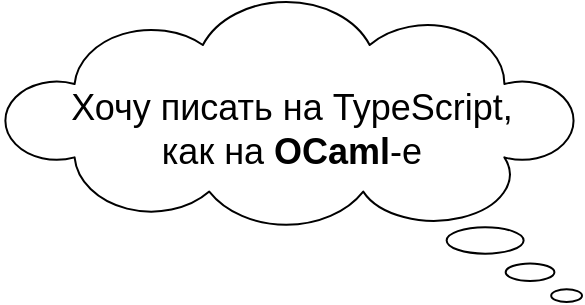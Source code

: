<mxfile>
    <diagram id="IxpNe3ydNAqFm122AZCl" name="Page-1">
        <mxGraphModel dx="989" dy="519" grid="1" gridSize="10" guides="1" tooltips="1" connect="1" arrows="1" fold="1" page="1" pageScale="1" pageWidth="850" pageHeight="1100" math="0" shadow="0">
            <root>
                <mxCell id="0"/>
                <mxCell id="1" parent="0"/>
                <mxCell id="2" value="Хочу писать на TypeScript,&lt;div&gt;как на &lt;b&gt;OCaml&lt;/b&gt;-е&lt;/div&gt;&lt;div&gt;&lt;br&gt;&lt;/div&gt;" style="whiteSpace=wrap;html=1;shape=mxgraph.basic.cloud_callout;fontSize=18;direction=east;flipH=1;" vertex="1" parent="1">
                    <mxGeometry x="110" y="110" width="290" height="150" as="geometry"/>
                </mxCell>
            </root>
        </mxGraphModel>
    </diagram>
</mxfile>